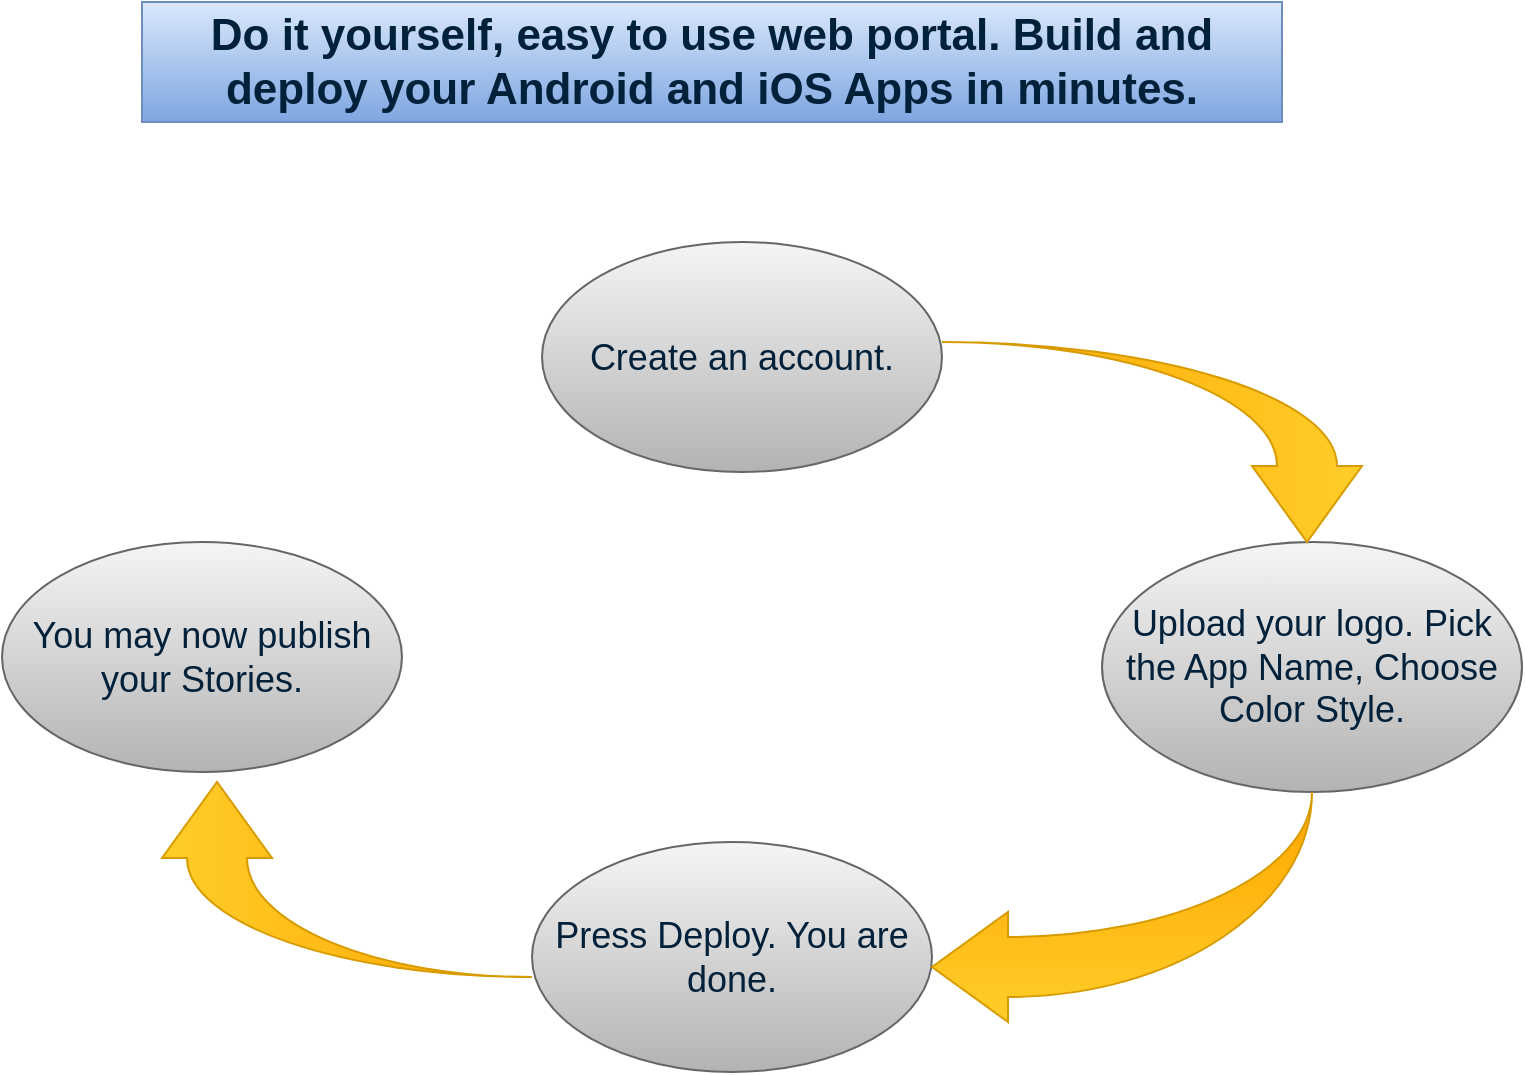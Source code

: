 <mxfile version="13.6.4" type="device"><diagram id="n3wKR_CQmofSsSbKYfP4" name="Page-1"><mxGraphModel dx="1038" dy="499" grid="1" gridSize="10" guides="1" tooltips="1" connect="1" arrows="1" fold="1" page="1" pageScale="1" pageWidth="827" pageHeight="1169" math="0" shadow="0"><root><mxCell id="0"/><mxCell id="1" parent="0"/><mxCell id="Os8K-FjBNAIIGp66Z-Cd-4" value="&lt;span style=&quot;color: rgb(1 , 32 , 58) ; font-family: , sans-serif ; font-size: 18px&quot;&gt;Press Deploy. You are done.&lt;/span&gt;" style="ellipse;whiteSpace=wrap;html=1;gradientColor=#b3b3b3;fillColor=#f5f5f5;strokeColor=#666666;" vertex="1" parent="1"><mxGeometry x="295" y="510" width="200" height="115" as="geometry"/></mxCell><mxCell id="Os8K-FjBNAIIGp66Z-Cd-5" value="&lt;span style=&quot;color: rgb(1 , 32 , 58)&quot;&gt;&lt;b&gt;&lt;font style=&quot;font-size: 22px&quot;&gt;Do it yourself, easy to use web portal. Build and deploy your Android&amp;nbsp;and iOS Apps in minutes.&lt;/font&gt;&lt;/b&gt;&lt;/span&gt;" style="text;html=1;strokeColor=#6c8ebf;fillColor=#dae8fc;align=center;verticalAlign=middle;whiteSpace=wrap;rounded=0;gradientColor=#7ea6e0;" vertex="1" parent="1"><mxGeometry x="100" y="90" width="570" height="60" as="geometry"/></mxCell><mxCell id="Os8K-FjBNAIIGp66Z-Cd-10" value="&lt;span style=&quot;color: rgb(1 , 32 , 58) ; font-family: , sans-serif ; font-size: 18px&quot;&gt;You may now publish your Stories.&lt;/span&gt;" style="ellipse;whiteSpace=wrap;html=1;gradientColor=#b3b3b3;fillColor=#f5f5f5;strokeColor=#666666;" vertex="1" parent="1"><mxGeometry x="30" y="360" width="200" height="115" as="geometry"/></mxCell><mxCell id="Os8K-FjBNAIIGp66Z-Cd-11" value="&lt;span style=&quot;color: rgb(1 , 32 , 58) ; font-family: , sans-serif ; font-size: 18px&quot;&gt;Upload your logo. Pick the App Name, Choose Color Style.&lt;/span&gt;" style="ellipse;whiteSpace=wrap;html=1;gradientColor=#b3b3b3;fillColor=#f5f5f5;strokeColor=#666666;" vertex="1" parent="1"><mxGeometry x="580" y="360" width="210" height="125" as="geometry"/></mxCell><mxCell id="Os8K-FjBNAIIGp66Z-Cd-12" value="&lt;span style=&quot;color: rgb(1 , 32 , 58) ; font-family: , sans-serif ; font-size: 18px&quot;&gt;Create an account.&lt;/span&gt;" style="ellipse;whiteSpace=wrap;html=1;gradientColor=#b3b3b3;fillColor=#f5f5f5;strokeColor=#666666;" vertex="1" parent="1"><mxGeometry x="300" y="210" width="200" height="115" as="geometry"/></mxCell><mxCell id="Os8K-FjBNAIIGp66Z-Cd-14" value="" style="html=1;shadow=0;dashed=0;align=center;verticalAlign=middle;shape=mxgraph.arrows2.jumpInArrow;dy=15;dx=38;arrowHead=55;rotation=90;gradientColor=#ffa500;fillColor=#ffcd28;strokeColor=#d79b00;" vertex="1" parent="1"><mxGeometry x="555" y="205" width="100" height="210" as="geometry"/></mxCell><mxCell id="Os8K-FjBNAIIGp66Z-Cd-15" value="" style="html=1;shadow=0;dashed=0;align=center;verticalAlign=middle;shape=mxgraph.arrows2.jumpInArrow;dy=15;dx=38;arrowHead=55;rotation=-180;gradientColor=#ffa500;fillColor=#ffcd28;strokeColor=#d79b00;" vertex="1" parent="1"><mxGeometry x="495" y="485" width="190" height="115" as="geometry"/></mxCell><mxCell id="Os8K-FjBNAIIGp66Z-Cd-16" value="" style="html=1;shadow=0;dashed=0;align=center;verticalAlign=middle;shape=mxgraph.arrows2.jumpInArrow;dy=15;dx=38;arrowHead=55;rotation=-90;gradientColor=#ffa500;fillColor=#ffcd28;strokeColor=#d79b00;" vertex="1" parent="1"><mxGeometry x="153.75" y="436.25" width="97.5" height="185" as="geometry"/></mxCell></root></mxGraphModel></diagram></mxfile>